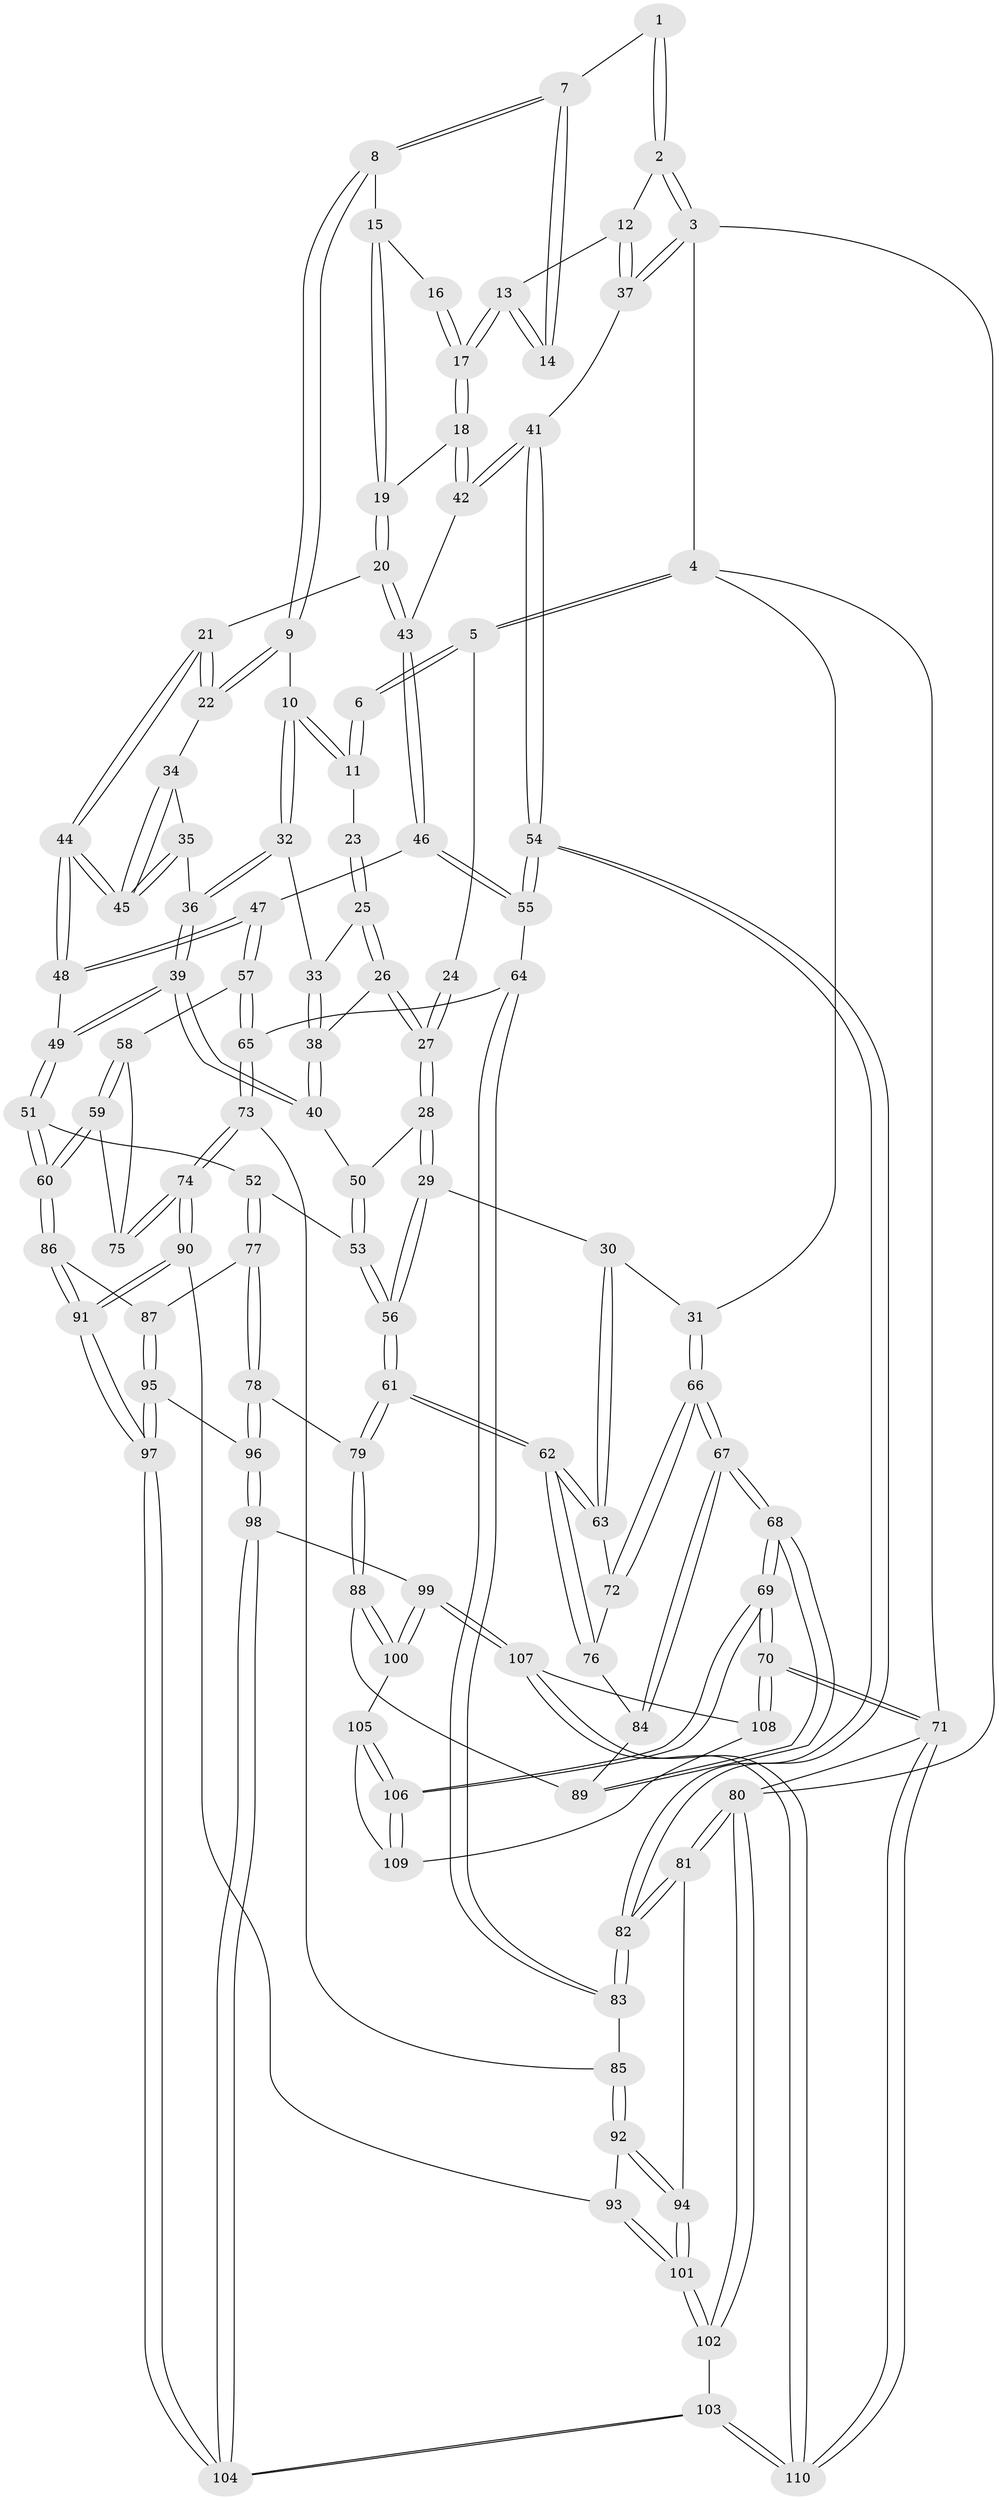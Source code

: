 // coarse degree distribution, {3: 0.5454545454545454, 4: 0.3409090909090909, 2: 0.06818181818181818, 5: 0.045454545454545456}
// Generated by graph-tools (version 1.1) at 2025/54/03/04/25 22:54:22]
// undirected, 110 vertices, 272 edges
graph export_dot {
  node [color=gray90,style=filled];
  1 [pos="+0.8169025097873727+0"];
  2 [pos="+1+0"];
  3 [pos="+1+0"];
  4 [pos="+0+0"];
  5 [pos="+0.16582919696784043+0"];
  6 [pos="+0.5096155987350452+0"];
  7 [pos="+0.783013834494073+0"];
  8 [pos="+0.6873233541815627+0.11135847388769309"];
  9 [pos="+0.6688445373907852+0.12310741745343982"];
  10 [pos="+0.5972706663939227+0.13116409462536652"];
  11 [pos="+0.5917552219969086+0.1231816866289908"];
  12 [pos="+0.8924547518977641+0.1660464948490308"];
  13 [pos="+0.8713211824393851+0.17225988187509814"];
  14 [pos="+0.8285058087773416+0.09974752010470385"];
  15 [pos="+0.7084179193201393+0.11995050768964002"];
  16 [pos="+0.7550335421076875+0.12300382647130015"];
  17 [pos="+0.8601740641221618+0.1850341569918094"];
  18 [pos="+0.8530723697769739+0.1952376405094158"];
  19 [pos="+0.8176274364242533+0.21213430908591988"];
  20 [pos="+0.7780503231746391+0.24695529393805896"];
  21 [pos="+0.7655681478718942+0.24749260373202617"];
  22 [pos="+0.7312376498029485+0.2430672439833239"];
  23 [pos="+0.3916546540557252+0.09822977649372329"];
  24 [pos="+0.17448597466690674+0"];
  25 [pos="+0.4146695556902457+0.17312459751488507"];
  26 [pos="+0.3717917070525556+0.27641441372127995"];
  27 [pos="+0.2920251505873713+0.31465948789256126"];
  28 [pos="+0.25835595067861117+0.37309025891078645"];
  29 [pos="+0.2335398186817939+0.4025329690111349"];
  30 [pos="+0.16493120716933848+0.39784327961331306"];
  31 [pos="+0+0.2701959856736222"];
  32 [pos="+0.5847248767298509+0.1636493596869803"];
  33 [pos="+0.512764510713365+0.20474940917005466"];
  34 [pos="+0.7233610821904043+0.2479713889558777"];
  35 [pos="+0.6652793985561742+0.27339448027944324"];
  36 [pos="+0.6247766302310632+0.27957587197992595"];
  37 [pos="+1+0.25595454820789043"];
  38 [pos="+0.4875629213622452+0.3103555197628358"];
  39 [pos="+0.5763878732708345+0.3807727408123356"];
  40 [pos="+0.5268592783020591+0.3634633969446808"];
  41 [pos="+1+0.33440962209855085"];
  42 [pos="+0.9154778425919198+0.34693462439168465"];
  43 [pos="+0.8270837362583907+0.4021623131230895"];
  44 [pos="+0.7230355035604429+0.3529848000683438"];
  45 [pos="+0.7170839409359472+0.33881961238005937"];
  46 [pos="+0.8041892325371441+0.43683103416068825"];
  47 [pos="+0.7766683841082928+0.4561352979850843"];
  48 [pos="+0.7342747857001635+0.4437237435599771"];
  49 [pos="+0.6143894188669152+0.43968351483132556"];
  50 [pos="+0.48381619649364255+0.3879439065789328"];
  51 [pos="+0.5476949571285553+0.5736190347578899"];
  52 [pos="+0.3988215474301065+0.5295805084677233"];
  53 [pos="+0.3848457258123269+0.5213152215547452"];
  54 [pos="+1+0.45860401472460477"];
  55 [pos="+0.983250327750872+0.5113442569229179"];
  56 [pos="+0.3011080388337317+0.5060608442647236"];
  57 [pos="+0.7797963528555306+0.4782430821685181"];
  58 [pos="+0.7380049251084341+0.557680743709127"];
  59 [pos="+0.6157938395746135+0.6298110884804398"];
  60 [pos="+0.5660373980155816+0.636063557843186"];
  61 [pos="+0.25376843168682894+0.6689045869251682"];
  62 [pos="+0.20672604237184483+0.649176026510665"];
  63 [pos="+0.11704061053088811+0.5443231112738673"];
  64 [pos="+0.8980665491410078+0.6028106849806706"];
  65 [pos="+0.8554266408632022+0.6020316924487012"];
  66 [pos="+0+0.5854699387281964"];
  67 [pos="+0+0.8047072898842114"];
  68 [pos="+0+0.9450412643278658"];
  69 [pos="+0+1"];
  70 [pos="+0+1"];
  71 [pos="+0+1"];
  72 [pos="+0.0914885365496021+0.5774845703671865"];
  73 [pos="+0.8207115191862622+0.6630916485613484"];
  74 [pos="+0.7871126343450364+0.6976111149658746"];
  75 [pos="+0.740729137921285+0.6523438866917715"];
  76 [pos="+0.10508718065296564+0.6330670939231308"];
  77 [pos="+0.40480848792523816+0.7033129265264776"];
  78 [pos="+0.30794444069348337+0.7218319812798062"];
  79 [pos="+0.2597142775902312+0.7057605216807349"];
  80 [pos="+1+1"];
  81 [pos="+1+0.8108944949188097"];
  82 [pos="+1+0.69000291220477"];
  83 [pos="+0.9421747949179489+0.6452677057764705"];
  84 [pos="+0.07440930956899325+0.669817411641768"];
  85 [pos="+0.9189083848434326+0.7101502082540968"];
  86 [pos="+0.5606974123074917+0.6645257377680924"];
  87 [pos="+0.4488111524852841+0.7108609036689708"];
  88 [pos="+0.23864865440790128+0.7302299484051057"];
  89 [pos="+0.19058202663538576+0.738273060278919"];
  90 [pos="+0.781570685496356+0.7320371174845937"];
  91 [pos="+0.60191159057465+0.7512095138364874"];
  92 [pos="+0.9288706714442267+0.7738503346890032"];
  93 [pos="+0.7924207273161255+0.7535837386851407"];
  94 [pos="+0.9469576895370753+0.7883042954442206"];
  95 [pos="+0.44533487779278613+0.8244059811317908"];
  96 [pos="+0.36974754561004053+0.8271281870416662"];
  97 [pos="+0.5856552921362731+0.9486478274614913"];
  98 [pos="+0.3476847491943042+0.8791168097221856"];
  99 [pos="+0.31408016623509966+0.8977345964538387"];
  100 [pos="+0.23380854146045582+0.7871757060391333"];
  101 [pos="+0.7532821949194759+1"];
  102 [pos="+0.7301700331069726+1"];
  103 [pos="+0.6337963857825446+1"];
  104 [pos="+0.6110283821226387+1"];
  105 [pos="+0.22684717191772097+0.8002271550124371"];
  106 [pos="+0.10141041995107754+0.8802489387632212"];
  107 [pos="+0.2803851500461993+0.9598999257037867"];
  108 [pos="+0.2205431745881014+0.9034524248424236"];
  109 [pos="+0.21283277466523007+0.8836991828224056"];
  110 [pos="+0.2844899190723021+1"];
  1 -- 2;
  1 -- 2;
  1 -- 7;
  2 -- 3;
  2 -- 3;
  2 -- 12;
  3 -- 4;
  3 -- 37;
  3 -- 37;
  3 -- 80;
  4 -- 5;
  4 -- 5;
  4 -- 31;
  4 -- 71;
  5 -- 6;
  5 -- 6;
  5 -- 24;
  6 -- 11;
  6 -- 11;
  7 -- 8;
  7 -- 8;
  7 -- 14;
  7 -- 14;
  8 -- 9;
  8 -- 9;
  8 -- 15;
  9 -- 10;
  9 -- 22;
  9 -- 22;
  10 -- 11;
  10 -- 11;
  10 -- 32;
  10 -- 32;
  11 -- 23;
  12 -- 13;
  12 -- 37;
  12 -- 37;
  13 -- 14;
  13 -- 14;
  13 -- 17;
  13 -- 17;
  15 -- 16;
  15 -- 19;
  15 -- 19;
  16 -- 17;
  16 -- 17;
  17 -- 18;
  17 -- 18;
  18 -- 19;
  18 -- 42;
  18 -- 42;
  19 -- 20;
  19 -- 20;
  20 -- 21;
  20 -- 43;
  20 -- 43;
  21 -- 22;
  21 -- 22;
  21 -- 44;
  21 -- 44;
  22 -- 34;
  23 -- 25;
  23 -- 25;
  24 -- 27;
  24 -- 27;
  25 -- 26;
  25 -- 26;
  25 -- 33;
  26 -- 27;
  26 -- 27;
  26 -- 38;
  27 -- 28;
  27 -- 28;
  28 -- 29;
  28 -- 29;
  28 -- 50;
  29 -- 30;
  29 -- 56;
  29 -- 56;
  30 -- 31;
  30 -- 63;
  30 -- 63;
  31 -- 66;
  31 -- 66;
  32 -- 33;
  32 -- 36;
  32 -- 36;
  33 -- 38;
  33 -- 38;
  34 -- 35;
  34 -- 45;
  34 -- 45;
  35 -- 36;
  35 -- 45;
  35 -- 45;
  36 -- 39;
  36 -- 39;
  37 -- 41;
  38 -- 40;
  38 -- 40;
  39 -- 40;
  39 -- 40;
  39 -- 49;
  39 -- 49;
  40 -- 50;
  41 -- 42;
  41 -- 42;
  41 -- 54;
  41 -- 54;
  42 -- 43;
  43 -- 46;
  43 -- 46;
  44 -- 45;
  44 -- 45;
  44 -- 48;
  44 -- 48;
  46 -- 47;
  46 -- 55;
  46 -- 55;
  47 -- 48;
  47 -- 48;
  47 -- 57;
  47 -- 57;
  48 -- 49;
  49 -- 51;
  49 -- 51;
  50 -- 53;
  50 -- 53;
  51 -- 52;
  51 -- 60;
  51 -- 60;
  52 -- 53;
  52 -- 77;
  52 -- 77;
  53 -- 56;
  53 -- 56;
  54 -- 55;
  54 -- 55;
  54 -- 82;
  54 -- 82;
  55 -- 64;
  56 -- 61;
  56 -- 61;
  57 -- 58;
  57 -- 65;
  57 -- 65;
  58 -- 59;
  58 -- 59;
  58 -- 75;
  59 -- 60;
  59 -- 60;
  59 -- 75;
  60 -- 86;
  60 -- 86;
  61 -- 62;
  61 -- 62;
  61 -- 79;
  61 -- 79;
  62 -- 63;
  62 -- 63;
  62 -- 76;
  62 -- 76;
  63 -- 72;
  64 -- 65;
  64 -- 83;
  64 -- 83;
  65 -- 73;
  65 -- 73;
  66 -- 67;
  66 -- 67;
  66 -- 72;
  66 -- 72;
  67 -- 68;
  67 -- 68;
  67 -- 84;
  67 -- 84;
  68 -- 69;
  68 -- 69;
  68 -- 89;
  68 -- 89;
  69 -- 70;
  69 -- 70;
  69 -- 106;
  69 -- 106;
  70 -- 71;
  70 -- 71;
  70 -- 108;
  70 -- 108;
  71 -- 110;
  71 -- 110;
  71 -- 80;
  72 -- 76;
  73 -- 74;
  73 -- 74;
  73 -- 85;
  74 -- 75;
  74 -- 75;
  74 -- 90;
  74 -- 90;
  76 -- 84;
  77 -- 78;
  77 -- 78;
  77 -- 87;
  78 -- 79;
  78 -- 96;
  78 -- 96;
  79 -- 88;
  79 -- 88;
  80 -- 81;
  80 -- 81;
  80 -- 102;
  80 -- 102;
  81 -- 82;
  81 -- 82;
  81 -- 94;
  82 -- 83;
  82 -- 83;
  83 -- 85;
  84 -- 89;
  85 -- 92;
  85 -- 92;
  86 -- 87;
  86 -- 91;
  86 -- 91;
  87 -- 95;
  87 -- 95;
  88 -- 89;
  88 -- 100;
  88 -- 100;
  90 -- 91;
  90 -- 91;
  90 -- 93;
  91 -- 97;
  91 -- 97;
  92 -- 93;
  92 -- 94;
  92 -- 94;
  93 -- 101;
  93 -- 101;
  94 -- 101;
  94 -- 101;
  95 -- 96;
  95 -- 97;
  95 -- 97;
  96 -- 98;
  96 -- 98;
  97 -- 104;
  97 -- 104;
  98 -- 99;
  98 -- 104;
  98 -- 104;
  99 -- 100;
  99 -- 100;
  99 -- 107;
  99 -- 107;
  100 -- 105;
  101 -- 102;
  101 -- 102;
  102 -- 103;
  103 -- 104;
  103 -- 104;
  103 -- 110;
  103 -- 110;
  105 -- 106;
  105 -- 106;
  105 -- 109;
  106 -- 109;
  106 -- 109;
  107 -- 108;
  107 -- 110;
  107 -- 110;
  108 -- 109;
}
